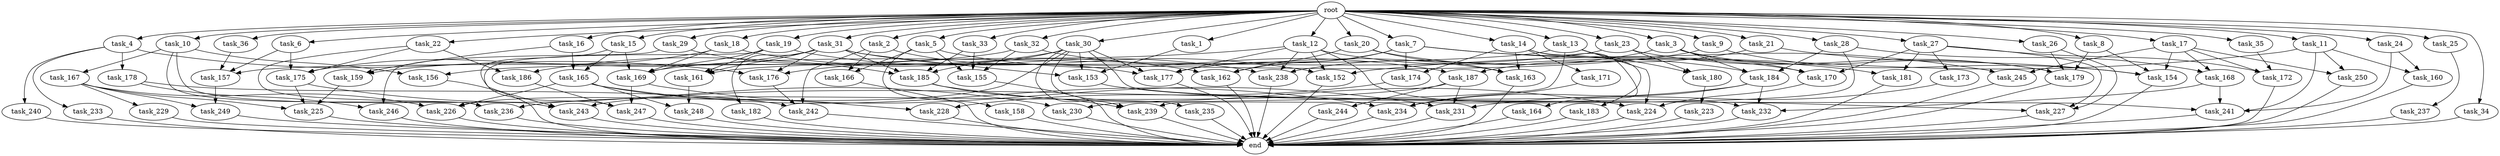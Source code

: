 digraph G {
  task_12 [size="2.048000"];
  task_152 [size="1065151889.408000"];
  task_160 [size="584115552.256000"];
  task_36 [size="2.048000"];
  task_180 [size="996432412.672000"];
  task_19 [size="2.048000"];
  task_249 [size="223338299.392000"];
  root [size="0.000000"];
  task_10 [size="2.048000"];
  task_168 [size="2817498546.176000"];
  task_18 [size="2.048000"];
  task_1 [size="2.048000"];
  task_183 [size="154618822.656000"];
  task_161 [size="1614907703.296000"];
  task_4 [size="2.048000"];
  task_154 [size="2714419331.072000"];
  task_33 [size="2.048000"];
  task_235 [size="154618822.656000"];
  task_234 [size="1168231104.512000"];
  task_22 [size="2.048000"];
  task_15 [size="2.048000"];
  task_5 [size="2.048000"];
  end [size="0.000000"];
  task_228 [size="687194767.360000"];
  task_27 [size="2.048000"];
  task_246 [size="893353197.568000"];
  task_167 [size="841813590.016000"];
  task_14 [size="2.048000"];
  task_21 [size="2.048000"];
  task_241 [size="2130303778.816000"];
  task_16 [size="2.048000"];
  task_7 [size="2.048000"];
  task_242 [size="3435973836.800000"];
  task_227 [size="2645699854.336000"];
  task_225 [size="2302102470.656000"];
  task_26 [size="2.048000"];
  task_177 [size="3195455668.224000"];
  task_239 [size="2972117368.832000"];
  task_158 [size="274877906.944000"];
  task_229 [size="68719476.736000"];
  task_30 [size="2.048000"];
  task_245 [size="2199023255.552000"];
  task_172 [size="2645699854.336000"];
  task_164 [size="154618822.656000"];
  task_226 [size="841813590.016000"];
  task_174 [size="1254130450.432000"];
  task_171 [size="154618822.656000"];
  task_165 [size="1047972020.224000"];
  task_179 [size="2525440770.048000"];
  task_182 [size="68719476.736000"];
  task_223 [size="1391569403.904000"];
  task_237 [size="1717986918.400000"];
  task_231 [size="1872605741.056000"];
  task_17 [size="2.048000"];
  task_169 [size="2456721293.312000"];
  task_166 [size="1374389534.720000"];
  task_31 [size="2.048000"];
  task_170 [size="738734374.912000"];
  task_2 [size="2.048000"];
  task_153 [size="1322849927.168000"];
  task_35 [size="2.048000"];
  task_3 [size="2.048000"];
  task_187 [size="343597383.680000"];
  task_247 [size="2817498546.176000"];
  task_230 [size="996432412.672000"];
  task_181 [size="1254130450.432000"];
  task_162 [size="2095944040.448000"];
  task_232 [size="2508260900.864000"];
  task_184 [size="2989297238.016000"];
  task_8 [size="2.048000"];
  task_159 [size="498216206.336000"];
  task_25 [size="2.048000"];
  task_29 [size="2.048000"];
  task_244 [size="618475290.624000"];
  task_28 [size="2.048000"];
  task_176 [size="1752346656.768000"];
  task_163 [size="738734374.912000"];
  task_175 [size="2783138807.808000"];
  task_233 [size="841813590.016000"];
  task_23 [size="2.048000"];
  task_224 [size="2972117368.832000"];
  task_6 [size="2.048000"];
  task_32 [size="2.048000"];
  task_250 [size="1254130450.432000"];
  task_20 [size="2.048000"];
  task_243 [size="1271310319.616000"];
  task_238 [size="1425929142.272000"];
  task_9 [size="2.048000"];
  task_236 [size="2302102470.656000"];
  task_155 [size="858993459.200000"];
  task_248 [size="1717986918.400000"];
  task_185 [size="652835028.992000"];
  task_156 [size="1271310319.616000"];
  task_186 [size="996432412.672000"];
  task_34 [size="2.048000"];
  task_240 [size="841813590.016000"];
  task_173 [size="154618822.656000"];
  task_157 [size="2095944040.448000"];
  task_178 [size="841813590.016000"];
  task_13 [size="2.048000"];
  task_24 [size="2.048000"];
  task_11 [size="2.048000"];

  task_12 -> task_232 [size="411041792.000000"];
  task_12 -> task_152 [size="411041792.000000"];
  task_12 -> task_176 [size="411041792.000000"];
  task_12 -> task_177 [size="411041792.000000"];
  task_12 -> task_184 [size="411041792.000000"];
  task_12 -> task_238 [size="411041792.000000"];
  task_152 -> end [size="1.000000"];
  task_160 -> end [size="1.000000"];
  task_36 -> task_157 [size="411041792.000000"];
  task_180 -> task_223 [size="679477248.000000"];
  task_19 -> task_161 [size="75497472.000000"];
  task_19 -> task_169 [size="75497472.000000"];
  task_19 -> task_243 [size="75497472.000000"];
  task_19 -> task_238 [size="75497472.000000"];
  task_249 -> end [size="1.000000"];
  root -> task_12 [size="1.000000"];
  root -> task_35 [size="1.000000"];
  root -> task_14 [size="1.000000"];
  root -> task_36 [size="1.000000"];
  root -> task_6 [size="1.000000"];
  root -> task_32 [size="1.000000"];
  root -> task_19 [size="1.000000"];
  root -> task_20 [size="1.000000"];
  root -> task_16 [size="1.000000"];
  root -> task_9 [size="1.000000"];
  root -> task_31 [size="1.000000"];
  root -> task_10 [size="1.000000"];
  root -> task_1 [size="1.000000"];
  root -> task_18 [size="1.000000"];
  root -> task_5 [size="1.000000"];
  root -> task_2 [size="1.000000"];
  root -> task_4 [size="1.000000"];
  root -> task_27 [size="1.000000"];
  root -> task_11 [size="1.000000"];
  root -> task_23 [size="1.000000"];
  root -> task_3 [size="1.000000"];
  root -> task_26 [size="1.000000"];
  root -> task_7 [size="1.000000"];
  root -> task_34 [size="1.000000"];
  root -> task_17 [size="1.000000"];
  root -> task_33 [size="1.000000"];
  root -> task_15 [size="1.000000"];
  root -> task_22 [size="1.000000"];
  root -> task_29 [size="1.000000"];
  root -> task_8 [size="1.000000"];
  root -> task_30 [size="1.000000"];
  root -> task_13 [size="1.000000"];
  root -> task_25 [size="1.000000"];
  root -> task_24 [size="1.000000"];
  root -> task_21 [size="1.000000"];
  root -> task_28 [size="1.000000"];
  task_10 -> task_156 [size="411041792.000000"];
  task_10 -> task_236 [size="411041792.000000"];
  task_10 -> task_167 [size="411041792.000000"];
  task_10 -> task_243 [size="411041792.000000"];
  task_168 -> task_232 [size="679477248.000000"];
  task_168 -> task_241 [size="679477248.000000"];
  task_18 -> task_175 [size="411041792.000000"];
  task_18 -> task_169 [size="411041792.000000"];
  task_18 -> task_162 [size="411041792.000000"];
  task_1 -> task_153 [size="536870912.000000"];
  task_183 -> end [size="1.000000"];
  task_161 -> task_248 [size="536870912.000000"];
  task_4 -> task_240 [size="411041792.000000"];
  task_4 -> task_178 [size="411041792.000000"];
  task_4 -> task_233 [size="411041792.000000"];
  task_4 -> task_176 [size="411041792.000000"];
  task_154 -> end [size="1.000000"];
  task_33 -> task_155 [size="75497472.000000"];
  task_33 -> task_185 [size="75497472.000000"];
  task_235 -> end [size="1.000000"];
  task_234 -> end [size="1.000000"];
  task_22 -> task_236 [size="411041792.000000"];
  task_22 -> task_175 [size="411041792.000000"];
  task_22 -> task_186 [size="411041792.000000"];
  task_15 -> task_247 [size="301989888.000000"];
  task_15 -> task_165 [size="301989888.000000"];
  task_15 -> task_169 [size="301989888.000000"];
  task_5 -> task_155 [size="134217728.000000"];
  task_5 -> task_158 [size="134217728.000000"];
  task_5 -> task_187 [size="134217728.000000"];
  task_5 -> task_166 [size="134217728.000000"];
  task_228 -> end [size="1.000000"];
  task_27 -> task_170 [size="75497472.000000"];
  task_27 -> task_172 [size="75497472.000000"];
  task_27 -> task_173 [size="75497472.000000"];
  task_27 -> task_227 [size="75497472.000000"];
  task_27 -> task_181 [size="75497472.000000"];
  task_246 -> end [size="1.000000"];
  task_167 -> task_249 [size="33554432.000000"];
  task_167 -> task_226 [size="33554432.000000"];
  task_167 -> task_225 [size="33554432.000000"];
  task_167 -> task_229 [size="33554432.000000"];
  task_14 -> task_163 [size="75497472.000000"];
  task_14 -> task_183 [size="75497472.000000"];
  task_14 -> task_164 [size="75497472.000000"];
  task_14 -> task_174 [size="75497472.000000"];
  task_14 -> task_171 [size="75497472.000000"];
  task_21 -> task_187 [size="33554432.000000"];
  task_21 -> task_154 [size="33554432.000000"];
  task_241 -> end [size="1.000000"];
  task_16 -> task_165 [size="209715200.000000"];
  task_16 -> task_159 [size="209715200.000000"];
  task_7 -> task_245 [size="536870912.000000"];
  task_7 -> task_177 [size="536870912.000000"];
  task_7 -> task_174 [size="536870912.000000"];
  task_7 -> task_181 [size="536870912.000000"];
  task_7 -> task_162 [size="536870912.000000"];
  task_242 -> end [size="1.000000"];
  task_227 -> end [size="1.000000"];
  task_225 -> end [size="1.000000"];
  task_26 -> task_227 [size="536870912.000000"];
  task_26 -> task_179 [size="536870912.000000"];
  task_177 -> end [size="1.000000"];
  task_239 -> end [size="1.000000"];
  task_158 -> end [size="1.000000"];
  task_229 -> end [size="1.000000"];
  task_30 -> task_235 [size="75497472.000000"];
  task_30 -> task_241 [size="75497472.000000"];
  task_30 -> task_153 [size="75497472.000000"];
  task_30 -> task_186 [size="75497472.000000"];
  task_30 -> task_177 [size="75497472.000000"];
  task_30 -> task_239 [size="75497472.000000"];
  task_30 -> task_226 [size="75497472.000000"];
  task_30 -> task_185 [size="75497472.000000"];
  task_245 -> end [size="1.000000"];
  task_172 -> end [size="1.000000"];
  task_164 -> end [size="1.000000"];
  task_226 -> end [size="1.000000"];
  task_174 -> task_228 [size="33554432.000000"];
  task_171 -> task_234 [size="134217728.000000"];
  task_165 -> task_248 [size="301989888.000000"];
  task_165 -> task_228 [size="301989888.000000"];
  task_165 -> task_234 [size="301989888.000000"];
  task_165 -> task_226 [size="301989888.000000"];
  task_179 -> end [size="1.000000"];
  task_182 -> end [size="1.000000"];
  task_223 -> end [size="1.000000"];
  task_237 -> end [size="1.000000"];
  task_231 -> end [size="1.000000"];
  task_17 -> task_245 [size="536870912.000000"];
  task_17 -> task_172 [size="536870912.000000"];
  task_17 -> task_168 [size="536870912.000000"];
  task_17 -> task_154 [size="536870912.000000"];
  task_17 -> task_250 [size="536870912.000000"];
  task_169 -> task_247 [size="536870912.000000"];
  task_169 -> task_231 [size="536870912.000000"];
  task_166 -> end [size="1.000000"];
  task_31 -> task_182 [size="33554432.000000"];
  task_31 -> task_152 [size="33554432.000000"];
  task_31 -> task_161 [size="33554432.000000"];
  task_31 -> task_176 [size="33554432.000000"];
  task_31 -> task_159 [size="33554432.000000"];
  task_31 -> task_153 [size="33554432.000000"];
  task_31 -> task_185 [size="33554432.000000"];
  task_170 -> task_224 [size="838860800.000000"];
  task_2 -> task_177 [size="536870912.000000"];
  task_2 -> task_166 [size="536870912.000000"];
  task_2 -> task_242 [size="536870912.000000"];
  task_153 -> task_227 [size="679477248.000000"];
  task_35 -> task_172 [size="679477248.000000"];
  task_3 -> task_170 [size="209715200.000000"];
  task_3 -> task_184 [size="209715200.000000"];
  task_3 -> task_238 [size="209715200.000000"];
  task_3 -> task_179 [size="209715200.000000"];
  task_187 -> task_236 [size="301989888.000000"];
  task_187 -> task_244 [size="301989888.000000"];
  task_187 -> task_231 [size="301989888.000000"];
  task_247 -> end [size="1.000000"];
  task_230 -> end [size="1.000000"];
  task_181 -> end [size="1.000000"];
  task_162 -> end [size="1.000000"];
  task_232 -> end [size="1.000000"];
  task_184 -> task_232 [size="134217728.000000"];
  task_184 -> task_234 [size="134217728.000000"];
  task_184 -> task_243 [size="134217728.000000"];
  task_8 -> task_154 [size="75497472.000000"];
  task_8 -> task_179 [size="75497472.000000"];
  task_159 -> task_225 [size="679477248.000000"];
  task_25 -> task_237 [size="838860800.000000"];
  task_29 -> task_246 [size="134217728.000000"];
  task_29 -> task_185 [size="134217728.000000"];
  task_244 -> end [size="1.000000"];
  task_28 -> task_184 [size="838860800.000000"];
  task_28 -> task_168 [size="838860800.000000"];
  task_28 -> task_239 [size="838860800.000000"];
  task_176 -> task_242 [size="838860800.000000"];
  task_163 -> end [size="1.000000"];
  task_175 -> task_230 [size="411041792.000000"];
  task_175 -> task_225 [size="411041792.000000"];
  task_233 -> end [size="1.000000"];
  task_23 -> task_180 [size="411041792.000000"];
  task_23 -> task_169 [size="411041792.000000"];
  task_23 -> task_179 [size="411041792.000000"];
  task_224 -> end [size="1.000000"];
  task_6 -> task_175 [size="536870912.000000"];
  task_6 -> task_157 [size="536870912.000000"];
  task_32 -> task_155 [size="209715200.000000"];
  task_32 -> task_156 [size="209715200.000000"];
  task_32 -> task_163 [size="209715200.000000"];
  task_250 -> end [size="1.000000"];
  task_20 -> task_163 [size="75497472.000000"];
  task_20 -> task_170 [size="75497472.000000"];
  task_20 -> task_162 [size="75497472.000000"];
  task_243 -> end [size="1.000000"];
  task_238 -> end [size="1.000000"];
  task_9 -> task_154 [size="679477248.000000"];
  task_9 -> task_161 [size="679477248.000000"];
  task_236 -> end [size="1.000000"];
  task_155 -> end [size="1.000000"];
  task_248 -> end [size="1.000000"];
  task_185 -> task_239 [size="536870912.000000"];
  task_185 -> task_224 [size="536870912.000000"];
  task_156 -> end [size="1.000000"];
  task_186 -> task_247 [size="536870912.000000"];
  task_34 -> end [size="1.000000"];
  task_240 -> end [size="1.000000"];
  task_173 -> task_231 [size="75497472.000000"];
  task_157 -> task_249 [size="75497472.000000"];
  task_178 -> task_246 [size="301989888.000000"];
  task_178 -> task_242 [size="301989888.000000"];
  task_13 -> task_180 [size="75497472.000000"];
  task_13 -> task_230 [size="75497472.000000"];
  task_13 -> task_157 [size="75497472.000000"];
  task_13 -> task_224 [size="75497472.000000"];
  task_24 -> task_241 [size="209715200.000000"];
  task_24 -> task_160 [size="209715200.000000"];
  task_11 -> task_250 [size="75497472.000000"];
  task_11 -> task_152 [size="75497472.000000"];
  task_11 -> task_160 [size="75497472.000000"];
  task_11 -> task_241 [size="75497472.000000"];
}
